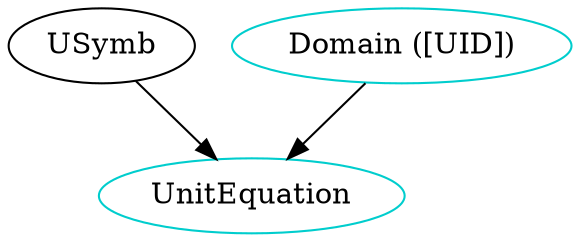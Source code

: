 digraph unitequation {
	/* relationships between independent and dependent components */
	USymb -> UnitEquation;
    UnitEquationDomain -> UnitEquation;
    
	/* definitions for each type component */
	UnitEquation 	    [shape=oval, color=cyan3, label="UnitEquation"];
    UnitEquationDomain    [shape=oval, color=cyan3, label="Domain ([UID])"];

}

/* dot -Tpng sample.dot -o sample.png */
